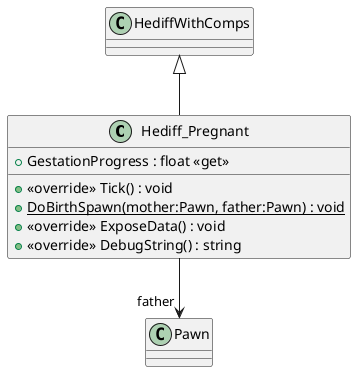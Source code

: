 @startuml
class Hediff_Pregnant {
    + GestationProgress : float <<get>>
    + <<override>> Tick() : void
    + {static} DoBirthSpawn(mother:Pawn, father:Pawn) : void
    + <<override>> ExposeData() : void
    + <<override>> DebugString() : string
}
HediffWithComps <|-- Hediff_Pregnant
Hediff_Pregnant --> "father" Pawn
@enduml
